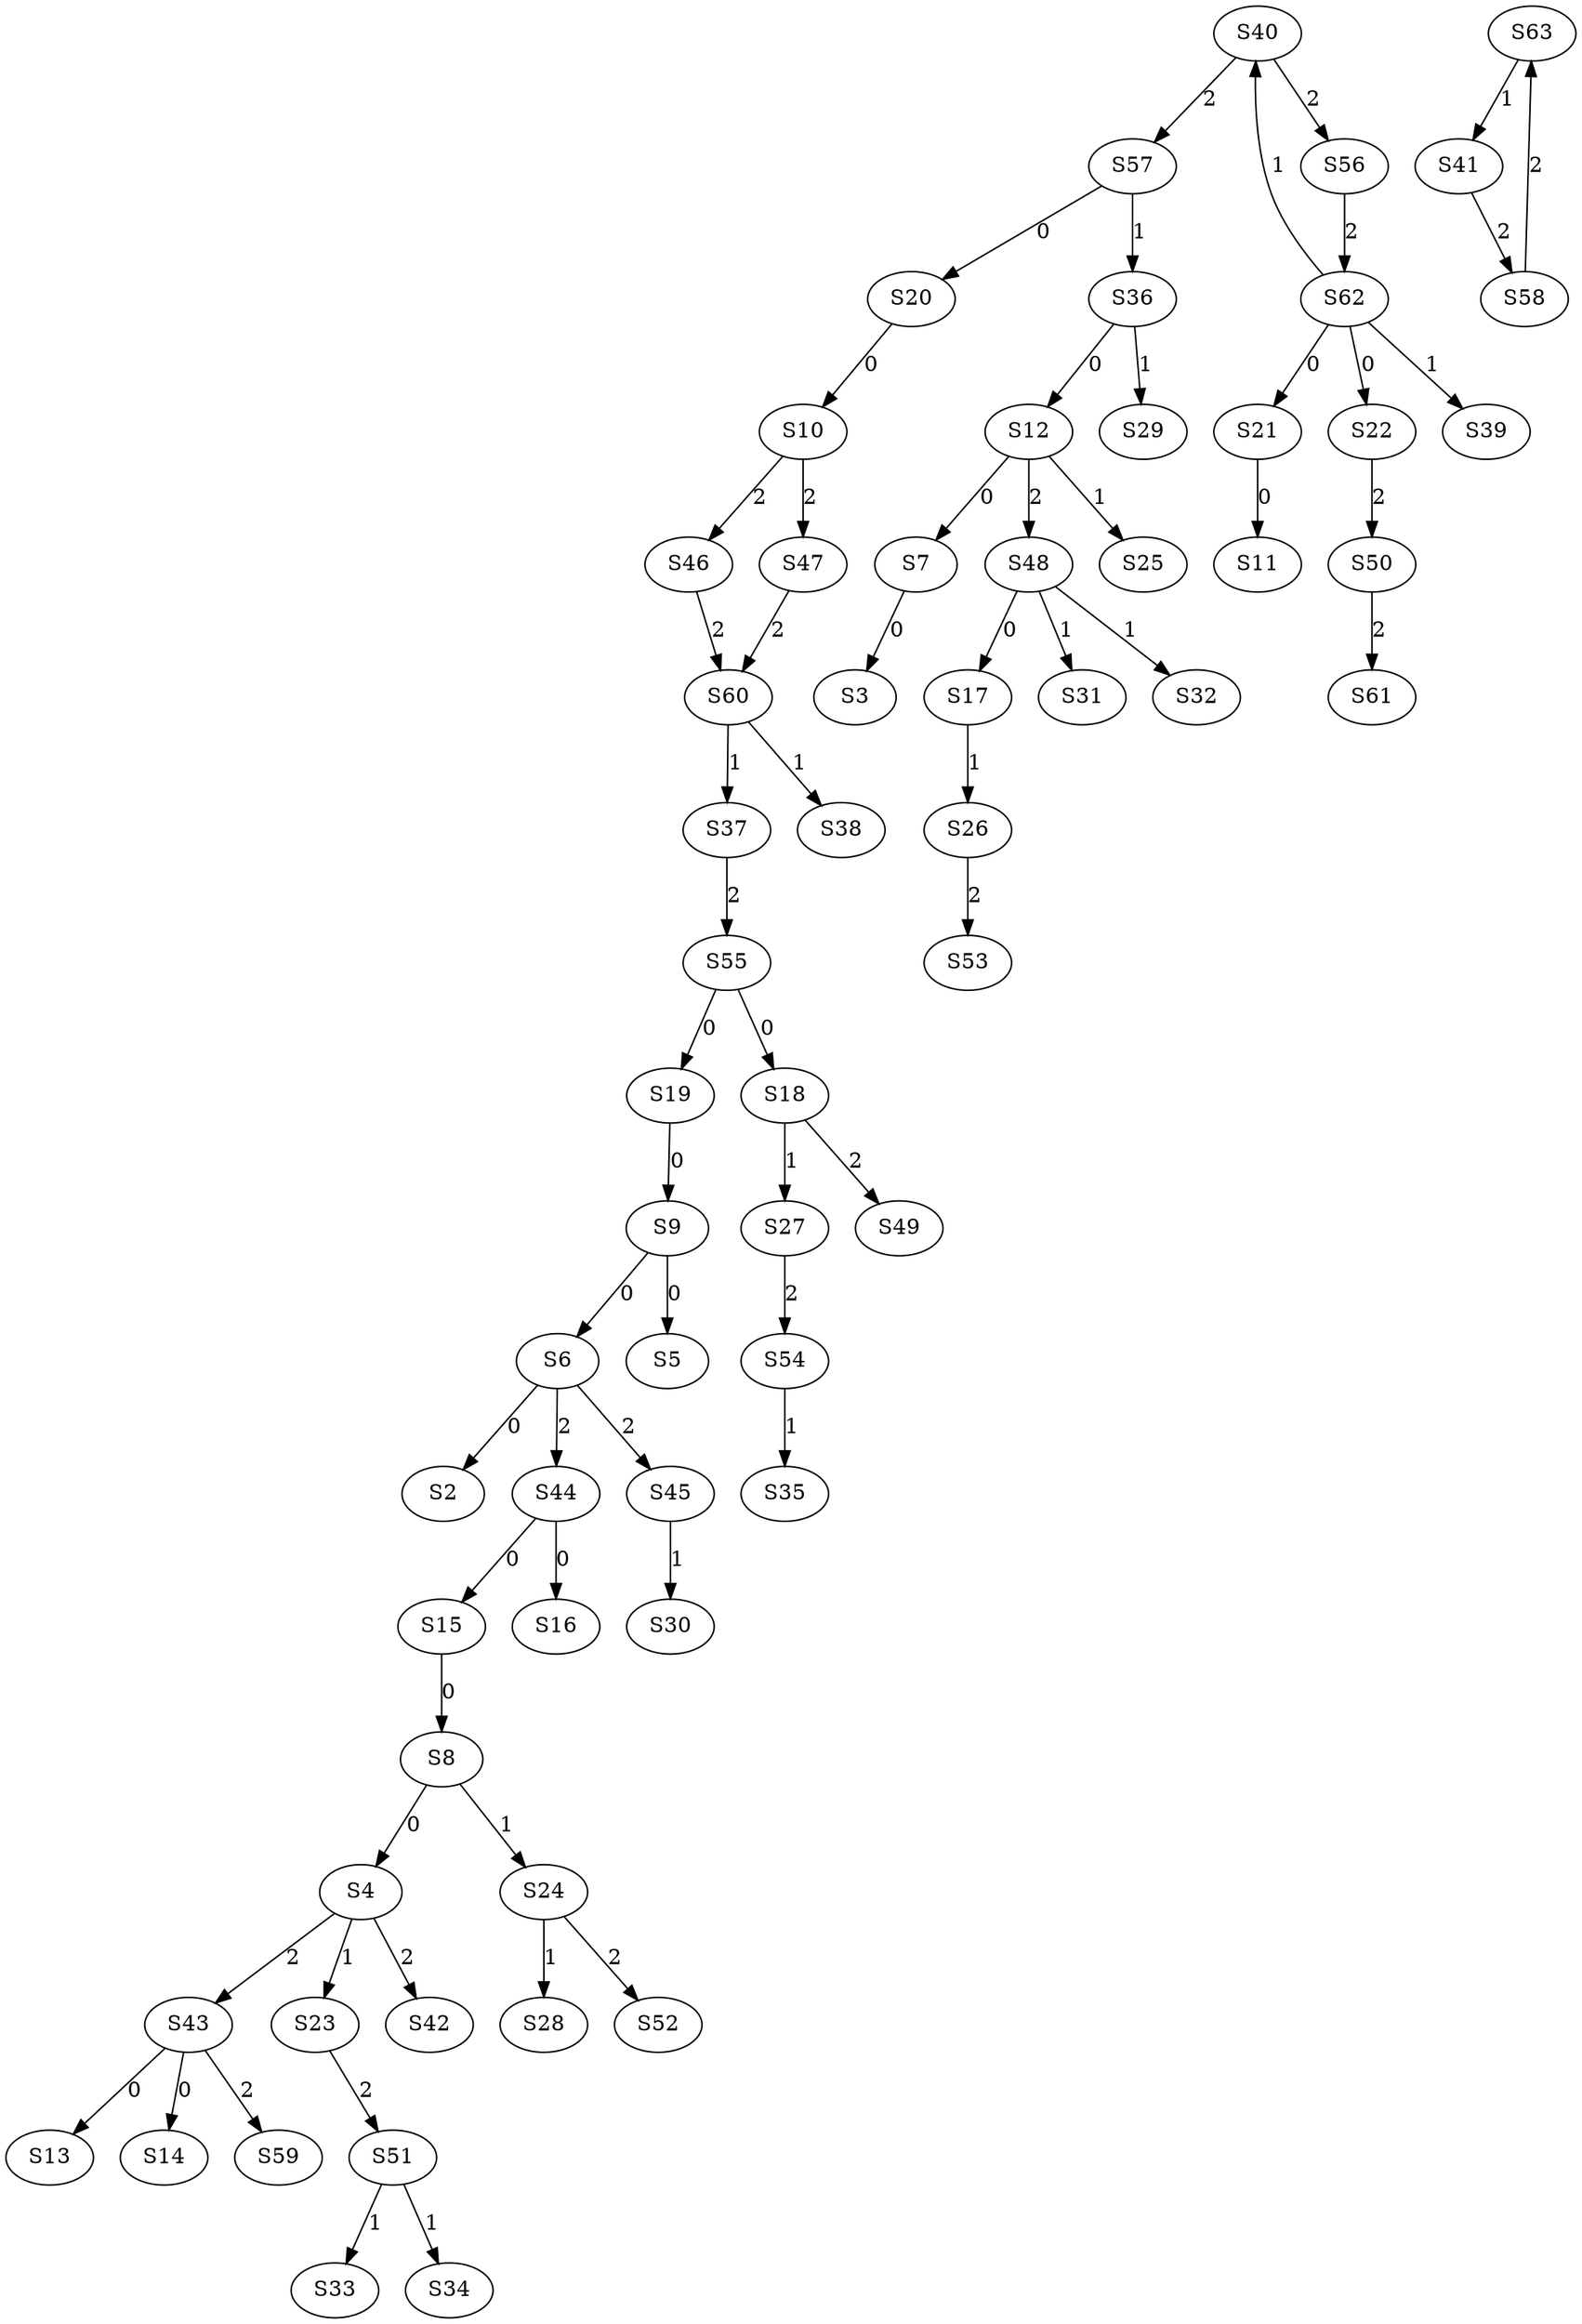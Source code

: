 strict digraph {
	S6 -> S2 [ label = 0 ];
	S7 -> S3 [ label = 0 ];
	S8 -> S4 [ label = 0 ];
	S9 -> S5 [ label = 0 ];
	S9 -> S6 [ label = 0 ];
	S12 -> S7 [ label = 0 ];
	S15 -> S8 [ label = 0 ];
	S19 -> S9 [ label = 0 ];
	S20 -> S10 [ label = 0 ];
	S21 -> S11 [ label = 0 ];
	S36 -> S12 [ label = 0 ];
	S43 -> S13 [ label = 0 ];
	S43 -> S14 [ label = 0 ];
	S44 -> S15 [ label = 0 ];
	S44 -> S16 [ label = 0 ];
	S48 -> S17 [ label = 0 ];
	S55 -> S18 [ label = 0 ];
	S55 -> S19 [ label = 0 ];
	S57 -> S20 [ label = 0 ];
	S62 -> S21 [ label = 0 ];
	S62 -> S22 [ label = 0 ];
	S4 -> S23 [ label = 1 ];
	S8 -> S24 [ label = 1 ];
	S12 -> S25 [ label = 1 ];
	S17 -> S26 [ label = 1 ];
	S18 -> S27 [ label = 1 ];
	S24 -> S28 [ label = 1 ];
	S36 -> S29 [ label = 1 ];
	S45 -> S30 [ label = 1 ];
	S48 -> S31 [ label = 1 ];
	S48 -> S32 [ label = 1 ];
	S51 -> S33 [ label = 1 ];
	S51 -> S34 [ label = 1 ];
	S54 -> S35 [ label = 1 ];
	S57 -> S36 [ label = 1 ];
	S60 -> S37 [ label = 1 ];
	S60 -> S38 [ label = 1 ];
	S62 -> S39 [ label = 1 ];
	S62 -> S40 [ label = 1 ];
	S63 -> S41 [ label = 1 ];
	S4 -> S42 [ label = 2 ];
	S4 -> S43 [ label = 2 ];
	S6 -> S44 [ label = 2 ];
	S6 -> S45 [ label = 2 ];
	S10 -> S46 [ label = 2 ];
	S10 -> S47 [ label = 2 ];
	S12 -> S48 [ label = 2 ];
	S18 -> S49 [ label = 2 ];
	S22 -> S50 [ label = 2 ];
	S23 -> S51 [ label = 2 ];
	S24 -> S52 [ label = 2 ];
	S26 -> S53 [ label = 2 ];
	S27 -> S54 [ label = 2 ];
	S37 -> S55 [ label = 2 ];
	S40 -> S56 [ label = 2 ];
	S40 -> S57 [ label = 2 ];
	S41 -> S58 [ label = 2 ];
	S43 -> S59 [ label = 2 ];
	S46 -> S60 [ label = 2 ];
	S50 -> S61 [ label = 2 ];
	S56 -> S62 [ label = 2 ];
	S58 -> S63 [ label = 2 ];
	S47 -> S60 [ label = 2 ];
}